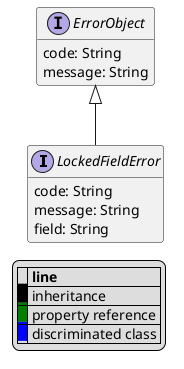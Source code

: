 @startuml

hide empty fields
hide empty methods
legend
|= |= line |
|<back:black>   </back>| inheritance |
|<back:green>   </back>| property reference |
|<back:blue>   </back>| discriminated class |
endlegend
interface LockedFieldError [[LockedFieldError.svg]] extends ErrorObject {
    code: String
    message: String
    field: String
}
interface ErrorObject [[ErrorObject.svg]]  {
    code: String
    message: String
}





@enduml

